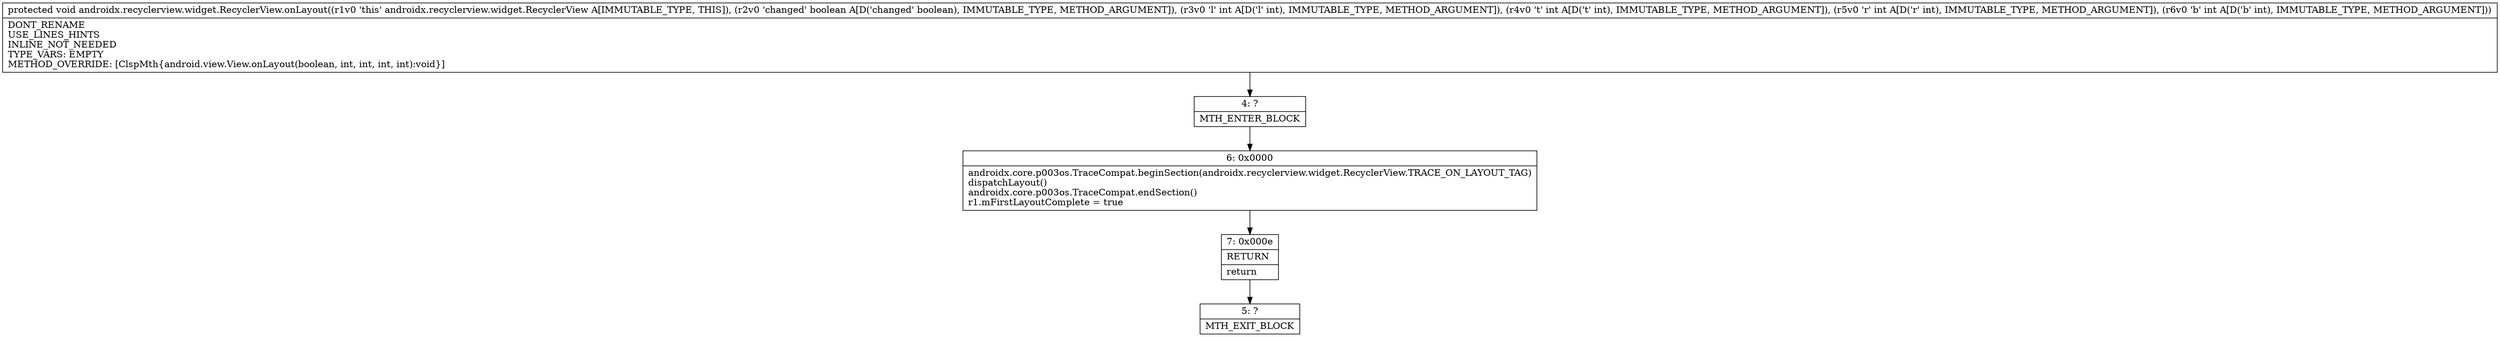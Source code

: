 digraph "CFG forandroidx.recyclerview.widget.RecyclerView.onLayout(ZIIII)V" {
Node_4 [shape=record,label="{4\:\ ?|MTH_ENTER_BLOCK\l}"];
Node_6 [shape=record,label="{6\:\ 0x0000|androidx.core.p003os.TraceCompat.beginSection(androidx.recyclerview.widget.RecyclerView.TRACE_ON_LAYOUT_TAG)\ldispatchLayout()\landroidx.core.p003os.TraceCompat.endSection()\lr1.mFirstLayoutComplete = true\l}"];
Node_7 [shape=record,label="{7\:\ 0x000e|RETURN\l|return\l}"];
Node_5 [shape=record,label="{5\:\ ?|MTH_EXIT_BLOCK\l}"];
MethodNode[shape=record,label="{protected void androidx.recyclerview.widget.RecyclerView.onLayout((r1v0 'this' androidx.recyclerview.widget.RecyclerView A[IMMUTABLE_TYPE, THIS]), (r2v0 'changed' boolean A[D('changed' boolean), IMMUTABLE_TYPE, METHOD_ARGUMENT]), (r3v0 'l' int A[D('l' int), IMMUTABLE_TYPE, METHOD_ARGUMENT]), (r4v0 't' int A[D('t' int), IMMUTABLE_TYPE, METHOD_ARGUMENT]), (r5v0 'r' int A[D('r' int), IMMUTABLE_TYPE, METHOD_ARGUMENT]), (r6v0 'b' int A[D('b' int), IMMUTABLE_TYPE, METHOD_ARGUMENT]))  | DONT_RENAME\lUSE_LINES_HINTS\lINLINE_NOT_NEEDED\lTYPE_VARS: EMPTY\lMETHOD_OVERRIDE: [ClspMth\{android.view.View.onLayout(boolean, int, int, int, int):void\}]\l}"];
MethodNode -> Node_4;Node_4 -> Node_6;
Node_6 -> Node_7;
Node_7 -> Node_5;
}

